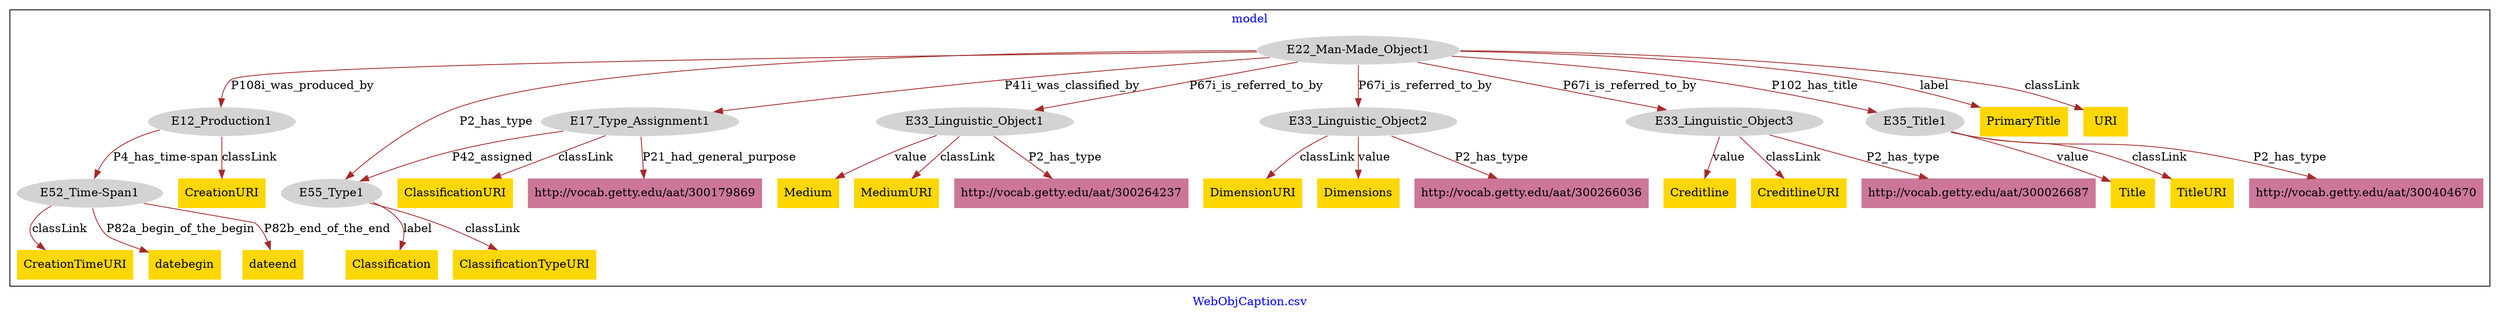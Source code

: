 digraph n0 {
fontcolor="blue"
remincross="true"
label="WebObjCaption.csv"
subgraph cluster {
label="model"
n2[style="filled",color="white",fillcolor="lightgray",label="E12_Production1"];
n3[style="filled",color="white",fillcolor="lightgray",label="E52_Time-Span1"];
n4[style="filled",color="white",fillcolor="lightgray",label="E17_Type_Assignment1"];
n5[style="filled",color="white",fillcolor="lightgray",label="E55_Type1"];
n6[style="filled",color="white",fillcolor="lightgray",label="E22_Man-Made_Object1"];
n7[style="filled",color="white",fillcolor="lightgray",label="E33_Linguistic_Object1"];
n8[style="filled",color="white",fillcolor="lightgray",label="E33_Linguistic_Object2"];
n9[style="filled",color="white",fillcolor="lightgray",label="E33_Linguistic_Object3"];
n10[style="filled",color="white",fillcolor="lightgray",label="E35_Title1"];
n11[shape="plaintext",style="filled",fillcolor="gold",label="PrimaryTitle"];
n12[shape="plaintext",style="filled",fillcolor="gold",label="CreationURI"];
n13[shape="plaintext",style="filled",fillcolor="gold",label="Classification"];
n14[shape="plaintext",style="filled",fillcolor="gold",label="DimensionURI"];
n15[shape="plaintext",style="filled",fillcolor="gold",label="Medium"];
n16[shape="plaintext",style="filled",fillcolor="gold",label="Title"];
n17[shape="plaintext",style="filled",fillcolor="gold",label="MediumURI"];
n18[shape="plaintext",style="filled",fillcolor="gold",label="datebegin"];
n19[shape="plaintext",style="filled",fillcolor="gold",label="Creditline"];
n20[shape="plaintext",style="filled",fillcolor="gold",label="dateend"];
n21[shape="plaintext",style="filled",fillcolor="gold",label="Dimensions"];
n22[shape="plaintext",style="filled",fillcolor="gold",label="TitleURI"];
n23[shape="plaintext",style="filled",fillcolor="gold",label="ClassificationURI"];
n24[shape="plaintext",style="filled",fillcolor="gold",label="CreditlineURI"];
n25[shape="plaintext",style="filled",fillcolor="gold",label="ClassificationTypeURI"];
n26[shape="plaintext",style="filled",fillcolor="gold",label="CreationTimeURI"];
n27[shape="plaintext",style="filled",fillcolor="gold",label="URI"];
n28[shape="plaintext",style="filled",fillcolor="#CC7799",label="http://vocab.getty.edu/aat/300264237"];
n29[shape="plaintext",style="filled",fillcolor="#CC7799",label="http://vocab.getty.edu/aat/300179869"];
n30[shape="plaintext",style="filled",fillcolor="#CC7799",label="http://vocab.getty.edu/aat/300266036"];
n31[shape="plaintext",style="filled",fillcolor="#CC7799",label="http://vocab.getty.edu/aat/300404670"];
n32[shape="plaintext",style="filled",fillcolor="#CC7799",label="http://vocab.getty.edu/aat/300026687"];
}
n2 -> n3[color="brown",fontcolor="black",label="P4_has_time-span"]
n4 -> n5[color="brown",fontcolor="black",label="P42_assigned"]
n6 -> n2[color="brown",fontcolor="black",label="P108i_was_produced_by"]
n6 -> n4[color="brown",fontcolor="black",label="P41i_was_classified_by"]
n6 -> n7[color="brown",fontcolor="black",label="P67i_is_referred_to_by"]
n6 -> n8[color="brown",fontcolor="black",label="P67i_is_referred_to_by"]
n6 -> n9[color="brown",fontcolor="black",label="P67i_is_referred_to_by"]
n6 -> n10[color="brown",fontcolor="black",label="P102_has_title"]
n6 -> n11[color="brown",fontcolor="black",label="label"]
n2 -> n12[color="brown",fontcolor="black",label="classLink"]
n5 -> n13[color="brown",fontcolor="black",label="label"]
n8 -> n14[color="brown",fontcolor="black",label="classLink"]
n7 -> n15[color="brown",fontcolor="black",label="value"]
n10 -> n16[color="brown",fontcolor="black",label="value"]
n7 -> n17[color="brown",fontcolor="black",label="classLink"]
n3 -> n18[color="brown",fontcolor="black",label="P82a_begin_of_the_begin"]
n9 -> n19[color="brown",fontcolor="black",label="value"]
n3 -> n20[color="brown",fontcolor="black",label="P82b_end_of_the_end"]
n8 -> n21[color="brown",fontcolor="black",label="value"]
n10 -> n22[color="brown",fontcolor="black",label="classLink"]
n4 -> n23[color="brown",fontcolor="black",label="classLink"]
n9 -> n24[color="brown",fontcolor="black",label="classLink"]
n5 -> n25[color="brown",fontcolor="black",label="classLink"]
n3 -> n26[color="brown",fontcolor="black",label="classLink"]
n6 -> n27[color="brown",fontcolor="black",label="classLink"]
n6 -> n5[color="brown",fontcolor="black",label="P2_has_type"]
n7 -> n28[color="brown",fontcolor="black",label="P2_has_type"]
n4 -> n29[color="brown",fontcolor="black",label="P21_had_general_purpose"]
n8 -> n30[color="brown",fontcolor="black",label="P2_has_type"]
n10 -> n31[color="brown",fontcolor="black",label="P2_has_type"]
n9 -> n32[color="brown",fontcolor="black",label="P2_has_type"]
}
